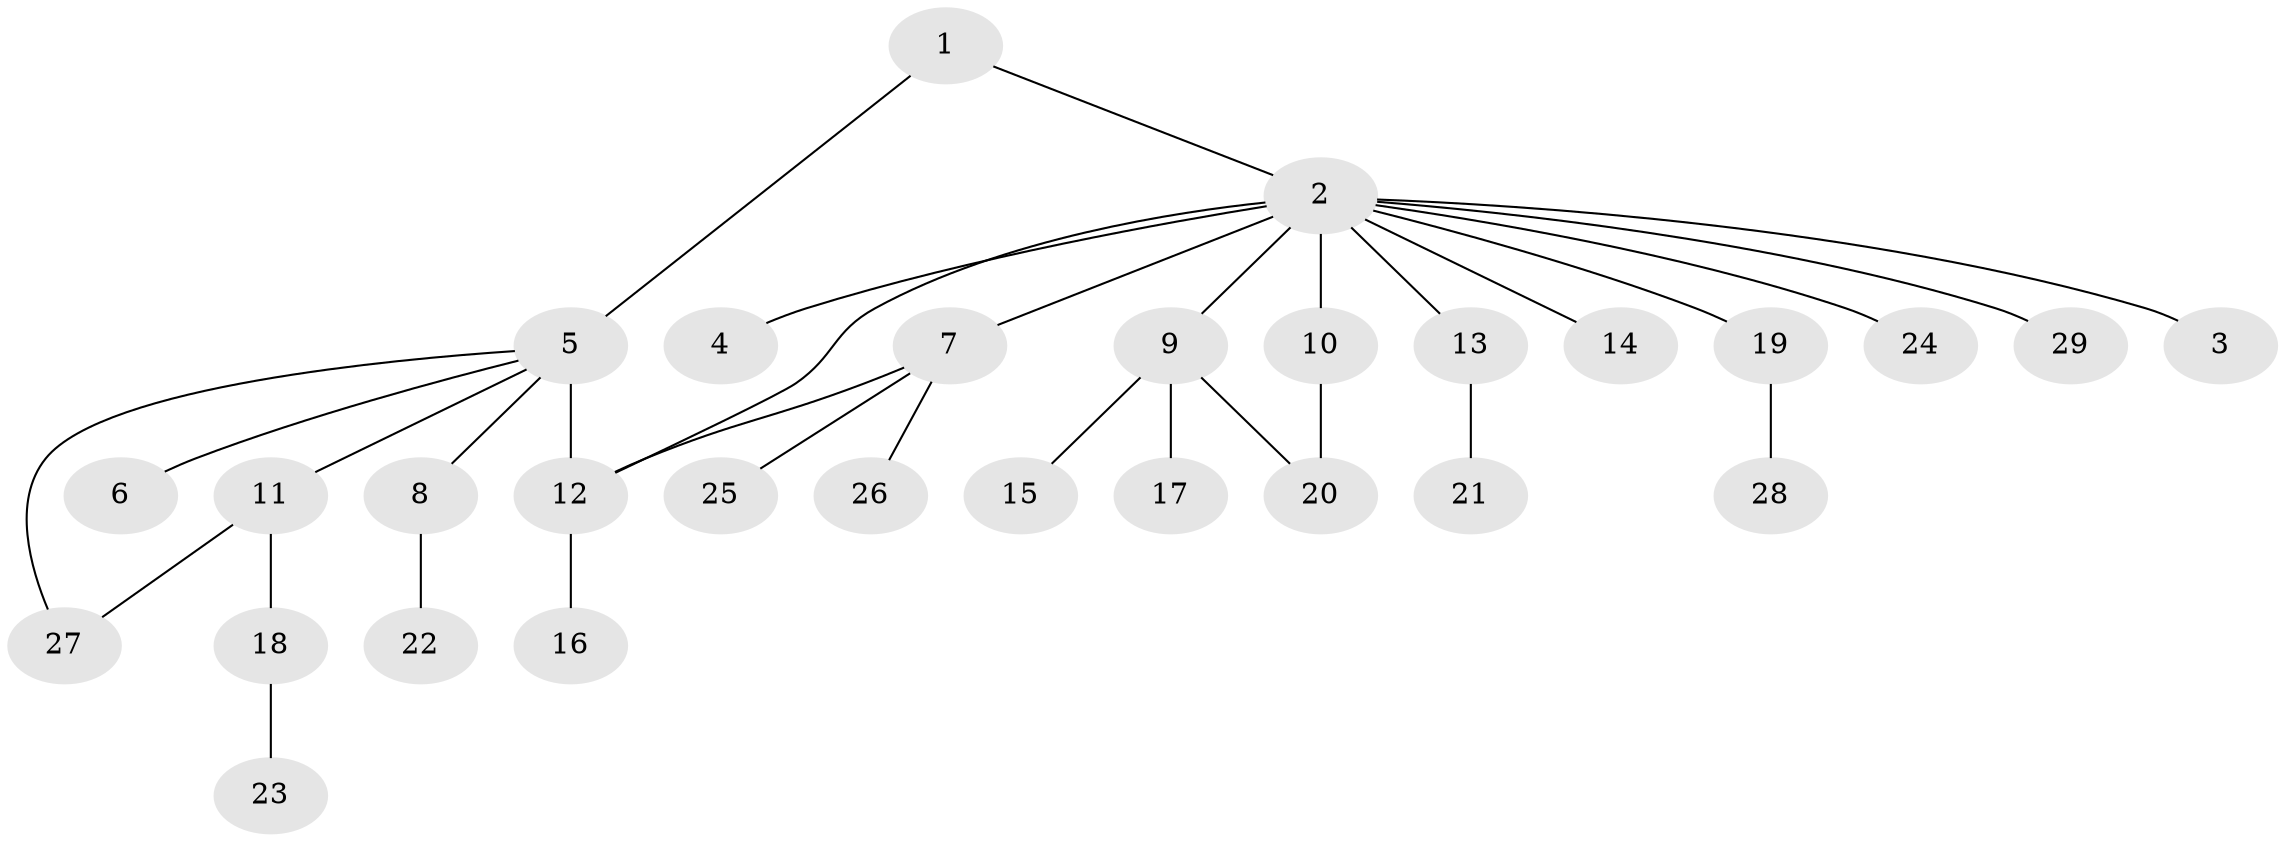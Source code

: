 // original degree distribution, {3: 0.08771929824561403, 14: 0.017543859649122806, 2: 0.15789473684210525, 1: 0.631578947368421, 15: 0.017543859649122806, 5: 0.017543859649122806, 7: 0.017543859649122806, 4: 0.05263157894736842}
// Generated by graph-tools (version 1.1) at 2025/35/03/09/25 02:35:43]
// undirected, 29 vertices, 32 edges
graph export_dot {
graph [start="1"]
  node [color=gray90,style=filled];
  1;
  2;
  3;
  4;
  5;
  6;
  7;
  8;
  9;
  10;
  11;
  12;
  13;
  14;
  15;
  16;
  17;
  18;
  19;
  20;
  21;
  22;
  23;
  24;
  25;
  26;
  27;
  28;
  29;
  1 -- 2 [weight=1.0];
  1 -- 5 [weight=1.0];
  2 -- 3 [weight=1.0];
  2 -- 4 [weight=1.0];
  2 -- 7 [weight=1.0];
  2 -- 9 [weight=1.0];
  2 -- 10 [weight=1.0];
  2 -- 12 [weight=2.0];
  2 -- 13 [weight=1.0];
  2 -- 14 [weight=1.0];
  2 -- 19 [weight=1.0];
  2 -- 24 [weight=1.0];
  2 -- 29 [weight=1.0];
  5 -- 6 [weight=1.0];
  5 -- 8 [weight=1.0];
  5 -- 11 [weight=1.0];
  5 -- 12 [weight=9.0];
  5 -- 27 [weight=1.0];
  7 -- 12 [weight=1.0];
  7 -- 25 [weight=1.0];
  7 -- 26 [weight=1.0];
  8 -- 22 [weight=1.0];
  9 -- 15 [weight=1.0];
  9 -- 17 [weight=3.0];
  9 -- 20 [weight=1.0];
  10 -- 20 [weight=2.0];
  11 -- 18 [weight=1.0];
  11 -- 27 [weight=1.0];
  12 -- 16 [weight=1.0];
  13 -- 21 [weight=1.0];
  18 -- 23 [weight=2.0];
  19 -- 28 [weight=1.0];
}
